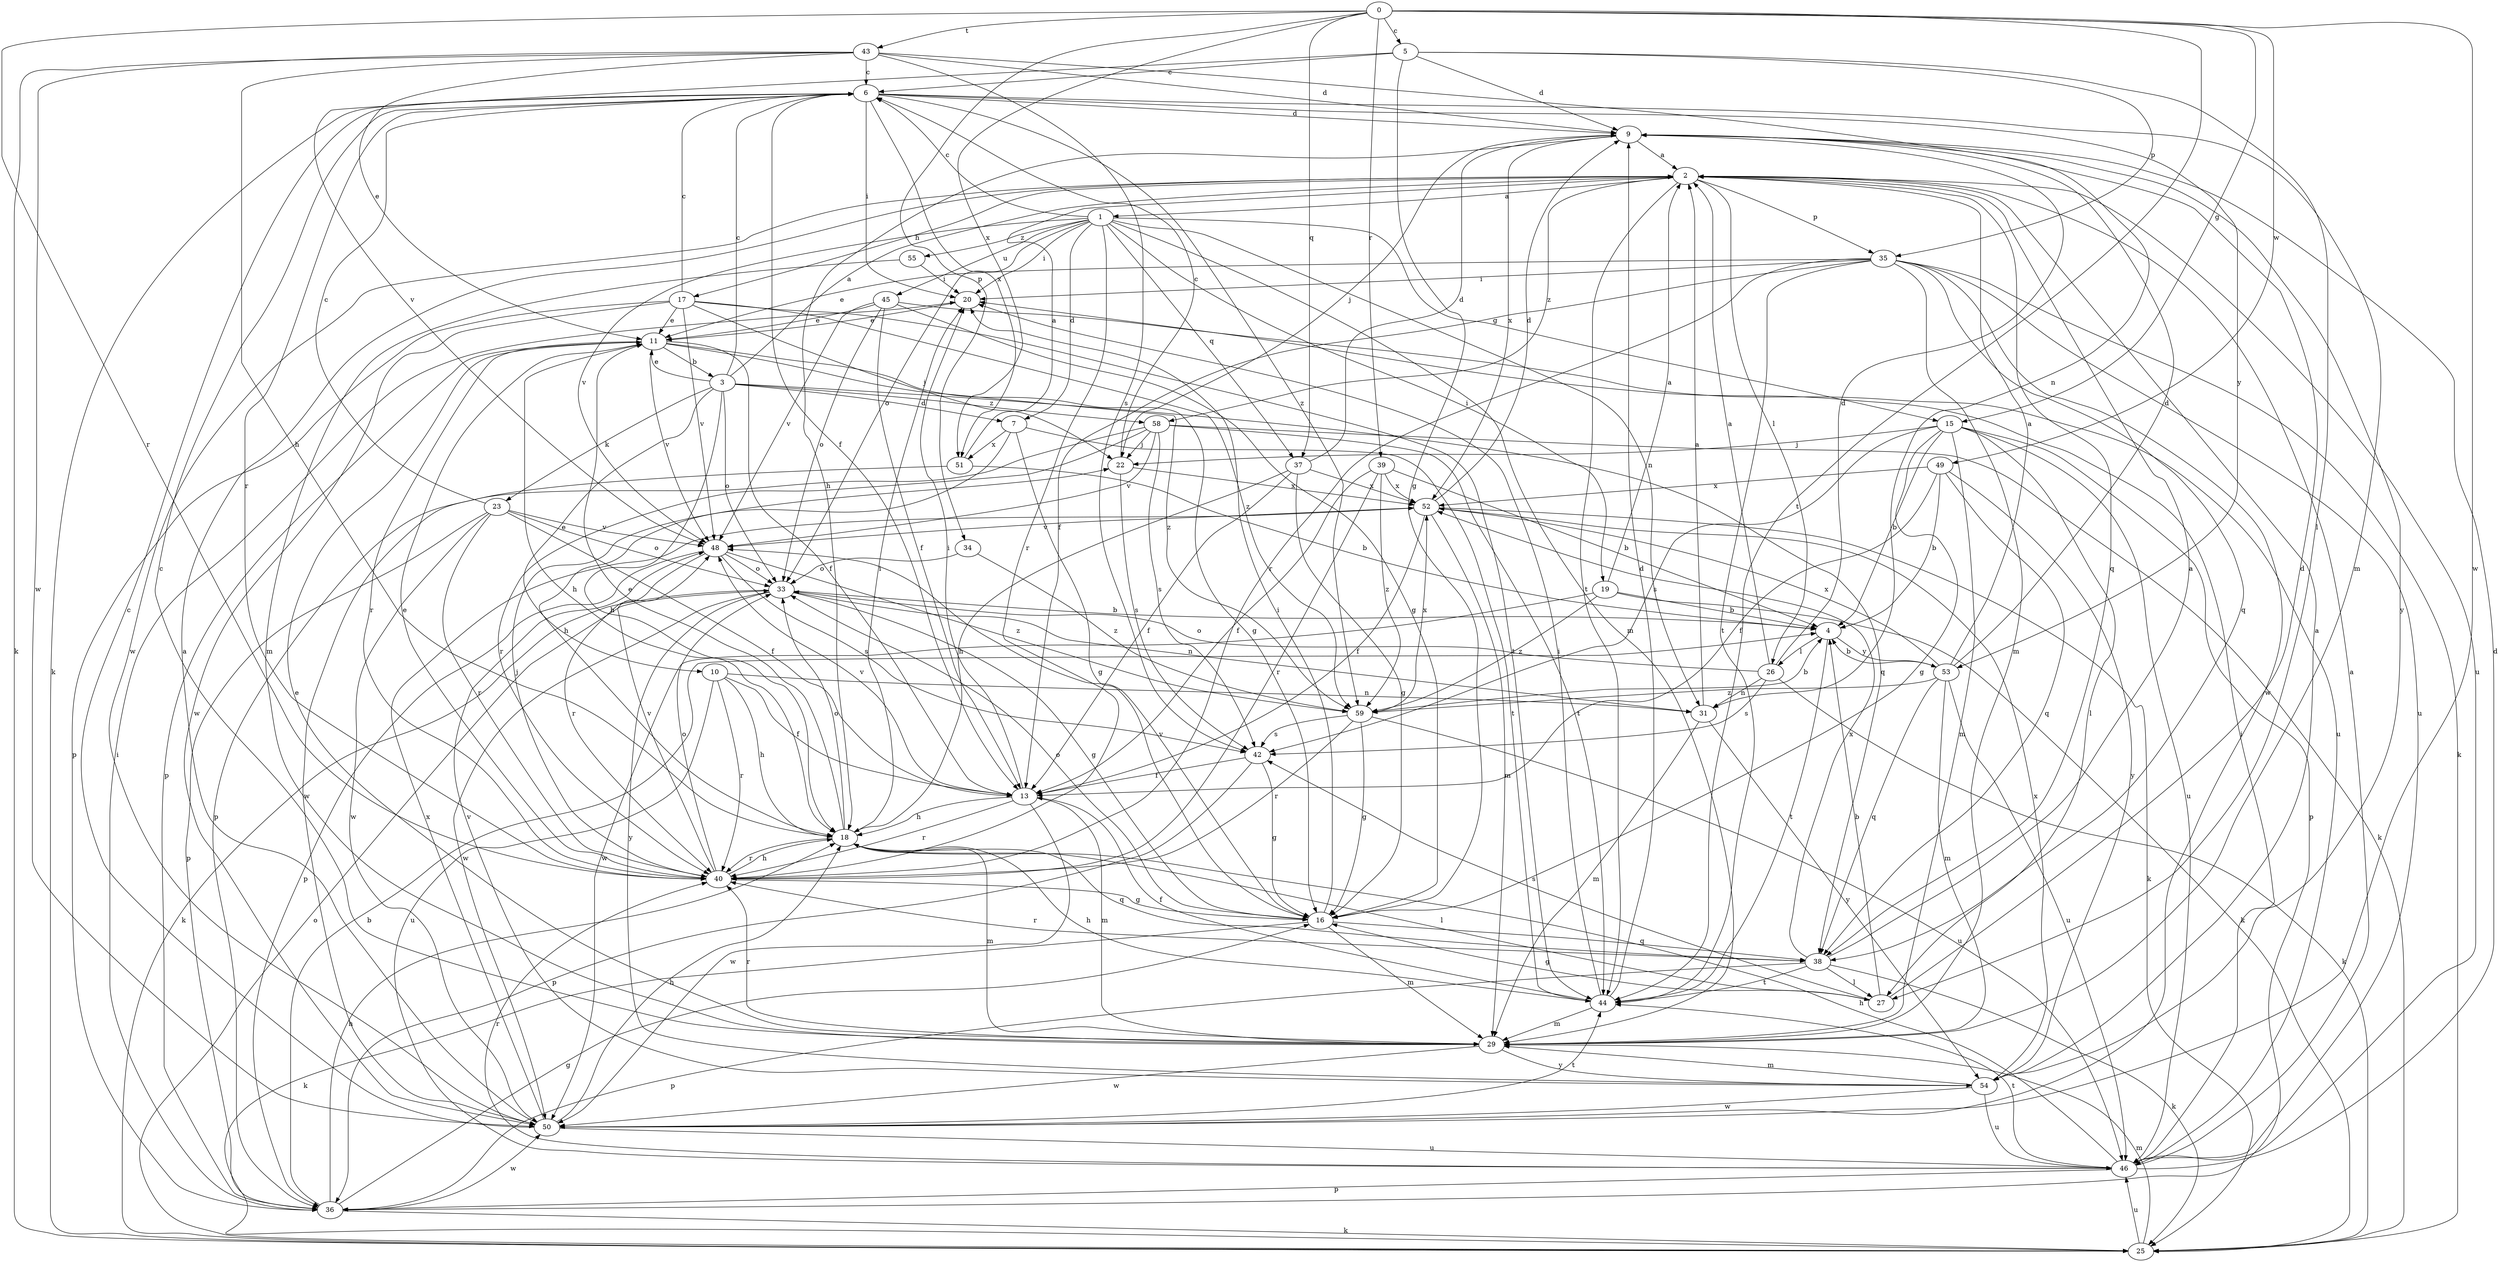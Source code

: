 strict digraph  {
0;
1;
2;
3;
4;
5;
6;
7;
9;
10;
11;
13;
15;
16;
17;
18;
19;
20;
22;
23;
25;
26;
27;
29;
31;
33;
34;
35;
36;
37;
38;
39;
40;
42;
43;
44;
45;
46;
48;
49;
50;
51;
52;
53;
54;
55;
58;
59;
0 -> 5  [label=c];
0 -> 15  [label=g];
0 -> 34  [label=p];
0 -> 37  [label=q];
0 -> 39  [label=r];
0 -> 40  [label=r];
0 -> 43  [label=t];
0 -> 44  [label=t];
0 -> 49  [label=w];
0 -> 50  [label=w];
0 -> 51  [label=x];
1 -> 6  [label=c];
1 -> 7  [label=d];
1 -> 15  [label=g];
1 -> 19  [label=i];
1 -> 20  [label=i];
1 -> 29  [label=m];
1 -> 31  [label=n];
1 -> 33  [label=o];
1 -> 37  [label=q];
1 -> 40  [label=r];
1 -> 45  [label=u];
1 -> 48  [label=v];
1 -> 55  [label=z];
2 -> 1  [label=a];
2 -> 17  [label=h];
2 -> 26  [label=l];
2 -> 35  [label=p];
2 -> 38  [label=q];
2 -> 44  [label=t];
2 -> 46  [label=u];
2 -> 50  [label=w];
2 -> 58  [label=z];
3 -> 2  [label=a];
3 -> 6  [label=c];
3 -> 7  [label=d];
3 -> 10  [label=e];
3 -> 11  [label=e];
3 -> 18  [label=h];
3 -> 23  [label=k];
3 -> 33  [label=o];
3 -> 38  [label=q];
3 -> 58  [label=z];
4 -> 26  [label=l];
4 -> 44  [label=t];
4 -> 53  [label=y];
5 -> 6  [label=c];
5 -> 9  [label=d];
5 -> 16  [label=g];
5 -> 27  [label=l];
5 -> 35  [label=p];
5 -> 48  [label=v];
6 -> 9  [label=d];
6 -> 13  [label=f];
6 -> 20  [label=i];
6 -> 25  [label=k];
6 -> 29  [label=m];
6 -> 40  [label=r];
6 -> 51  [label=x];
6 -> 53  [label=y];
6 -> 59  [label=z];
7 -> 16  [label=g];
7 -> 18  [label=h];
7 -> 44  [label=t];
7 -> 51  [label=x];
9 -> 2  [label=a];
9 -> 18  [label=h];
9 -> 22  [label=j];
9 -> 52  [label=x];
9 -> 54  [label=y];
10 -> 13  [label=f];
10 -> 18  [label=h];
10 -> 31  [label=n];
10 -> 40  [label=r];
10 -> 46  [label=u];
11 -> 3  [label=b];
11 -> 13  [label=f];
11 -> 16  [label=g];
11 -> 18  [label=h];
11 -> 36  [label=p];
11 -> 40  [label=r];
11 -> 48  [label=v];
11 -> 59  [label=z];
13 -> 18  [label=h];
13 -> 20  [label=i];
13 -> 29  [label=m];
13 -> 40  [label=r];
13 -> 48  [label=v];
13 -> 50  [label=w];
15 -> 4  [label=b];
15 -> 16  [label=g];
15 -> 22  [label=j];
15 -> 27  [label=l];
15 -> 29  [label=m];
15 -> 36  [label=p];
15 -> 42  [label=s];
15 -> 46  [label=u];
16 -> 20  [label=i];
16 -> 25  [label=k];
16 -> 29  [label=m];
16 -> 33  [label=o];
16 -> 38  [label=q];
16 -> 48  [label=v];
17 -> 6  [label=c];
17 -> 11  [label=e];
17 -> 22  [label=j];
17 -> 36  [label=p];
17 -> 44  [label=t];
17 -> 48  [label=v];
17 -> 50  [label=w];
17 -> 59  [label=z];
18 -> 11  [label=e];
18 -> 20  [label=i];
18 -> 27  [label=l];
18 -> 29  [label=m];
18 -> 33  [label=o];
18 -> 38  [label=q];
18 -> 40  [label=r];
19 -> 2  [label=a];
19 -> 4  [label=b];
19 -> 25  [label=k];
19 -> 50  [label=w];
19 -> 59  [label=z];
20 -> 11  [label=e];
22 -> 6  [label=c];
22 -> 42  [label=s];
22 -> 52  [label=x];
23 -> 6  [label=c];
23 -> 13  [label=f];
23 -> 33  [label=o];
23 -> 36  [label=p];
23 -> 40  [label=r];
23 -> 48  [label=v];
23 -> 50  [label=w];
25 -> 29  [label=m];
25 -> 33  [label=o];
25 -> 46  [label=u];
26 -> 2  [label=a];
26 -> 9  [label=d];
26 -> 25  [label=k];
26 -> 31  [label=n];
26 -> 33  [label=o];
26 -> 42  [label=s];
27 -> 4  [label=b];
27 -> 9  [label=d];
27 -> 16  [label=g];
27 -> 42  [label=s];
29 -> 6  [label=c];
29 -> 11  [label=e];
29 -> 40  [label=r];
29 -> 50  [label=w];
29 -> 54  [label=y];
31 -> 2  [label=a];
31 -> 29  [label=m];
31 -> 54  [label=y];
33 -> 4  [label=b];
33 -> 16  [label=g];
33 -> 25  [label=k];
33 -> 31  [label=n];
33 -> 50  [label=w];
33 -> 54  [label=y];
34 -> 33  [label=o];
34 -> 59  [label=z];
35 -> 11  [label=e];
35 -> 13  [label=f];
35 -> 20  [label=i];
35 -> 25  [label=k];
35 -> 29  [label=m];
35 -> 38  [label=q];
35 -> 40  [label=r];
35 -> 44  [label=t];
35 -> 46  [label=u];
35 -> 50  [label=w];
36 -> 4  [label=b];
36 -> 16  [label=g];
36 -> 18  [label=h];
36 -> 20  [label=i];
36 -> 25  [label=k];
36 -> 50  [label=w];
37 -> 9  [label=d];
37 -> 13  [label=f];
37 -> 16  [label=g];
37 -> 18  [label=h];
37 -> 52  [label=x];
38 -> 2  [label=a];
38 -> 25  [label=k];
38 -> 27  [label=l];
38 -> 36  [label=p];
38 -> 40  [label=r];
38 -> 44  [label=t];
38 -> 52  [label=x];
39 -> 4  [label=b];
39 -> 13  [label=f];
39 -> 40  [label=r];
39 -> 52  [label=x];
39 -> 59  [label=z];
40 -> 11  [label=e];
40 -> 16  [label=g];
40 -> 18  [label=h];
40 -> 22  [label=j];
40 -> 33  [label=o];
40 -> 48  [label=v];
42 -> 13  [label=f];
42 -> 16  [label=g];
42 -> 36  [label=p];
43 -> 6  [label=c];
43 -> 9  [label=d];
43 -> 11  [label=e];
43 -> 18  [label=h];
43 -> 25  [label=k];
43 -> 31  [label=n];
43 -> 42  [label=s];
43 -> 50  [label=w];
44 -> 9  [label=d];
44 -> 13  [label=f];
44 -> 18  [label=h];
44 -> 20  [label=i];
44 -> 29  [label=m];
45 -> 11  [label=e];
45 -> 13  [label=f];
45 -> 16  [label=g];
45 -> 33  [label=o];
45 -> 46  [label=u];
45 -> 48  [label=v];
46 -> 2  [label=a];
46 -> 9  [label=d];
46 -> 18  [label=h];
46 -> 20  [label=i];
46 -> 36  [label=p];
46 -> 40  [label=r];
46 -> 44  [label=t];
48 -> 33  [label=o];
48 -> 36  [label=p];
48 -> 40  [label=r];
48 -> 42  [label=s];
48 -> 59  [label=z];
49 -> 4  [label=b];
49 -> 13  [label=f];
49 -> 38  [label=q];
49 -> 52  [label=x];
49 -> 54  [label=y];
50 -> 2  [label=a];
50 -> 6  [label=c];
50 -> 18  [label=h];
50 -> 44  [label=t];
50 -> 46  [label=u];
50 -> 52  [label=x];
51 -> 2  [label=a];
51 -> 4  [label=b];
51 -> 50  [label=w];
52 -> 9  [label=d];
52 -> 13  [label=f];
52 -> 25  [label=k];
52 -> 29  [label=m];
52 -> 48  [label=v];
53 -> 2  [label=a];
53 -> 4  [label=b];
53 -> 9  [label=d];
53 -> 29  [label=m];
53 -> 38  [label=q];
53 -> 46  [label=u];
53 -> 52  [label=x];
53 -> 59  [label=z];
54 -> 2  [label=a];
54 -> 29  [label=m];
54 -> 46  [label=u];
54 -> 48  [label=v];
54 -> 50  [label=w];
54 -> 52  [label=x];
55 -> 20  [label=i];
55 -> 29  [label=m];
58 -> 22  [label=j];
58 -> 25  [label=k];
58 -> 36  [label=p];
58 -> 40  [label=r];
58 -> 42  [label=s];
58 -> 44  [label=t];
58 -> 48  [label=v];
59 -> 4  [label=b];
59 -> 16  [label=g];
59 -> 40  [label=r];
59 -> 42  [label=s];
59 -> 46  [label=u];
59 -> 52  [label=x];
}
